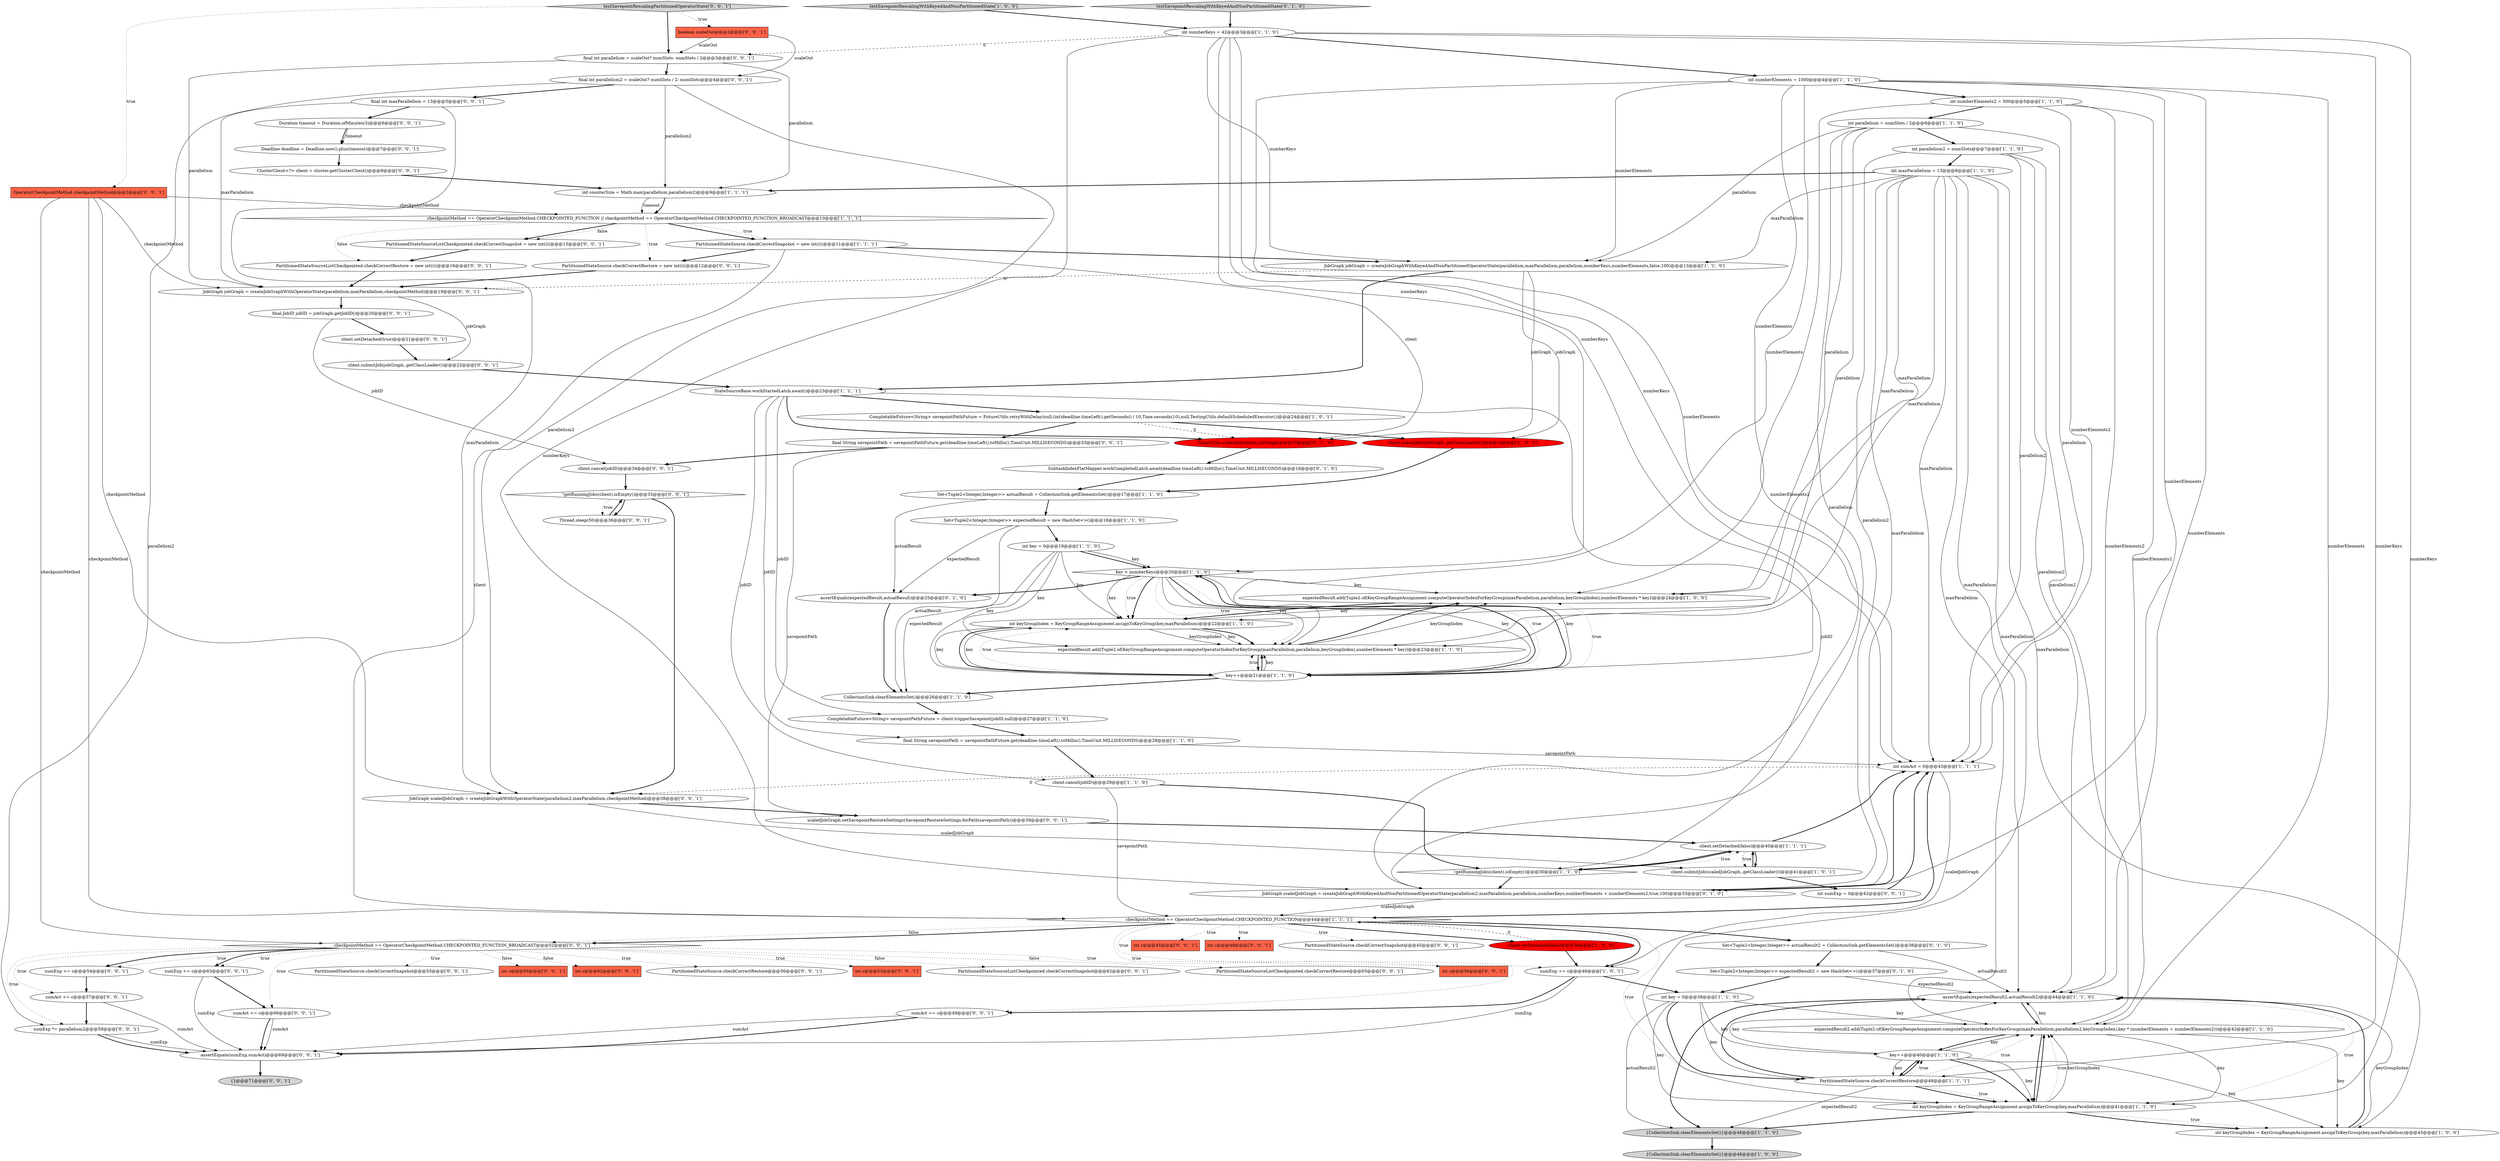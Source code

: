 digraph {
42 [style = filled, label = "ClientUtils.submitJob(client,jobGraph)@@@15@@@['0', '1', '0']", fillcolor = red, shape = ellipse image = "AAA1AAABBB2BBB"];
43 [style = filled, label = "SubtaskIndexFlatMapper.workCompletedLatch.await(deadline.timeLeft().toMillis(),TimeUnit.MILLISECONDS)@@@16@@@['0', '1', '0']", fillcolor = white, shape = ellipse image = "AAA0AAABBB2BBB"];
15 [style = filled, label = "int sumAct = 0@@@43@@@['1', '1', '1']", fillcolor = white, shape = ellipse image = "AAA0AAABBB1BBB"];
69 [style = filled, label = "Deadline deadline = Deadline.now().plus(timeout)@@@7@@@['0', '0', '1']", fillcolor = white, shape = ellipse image = "AAA0AAABBB3BBB"];
53 [style = filled, label = "PartitionedStateSourceListCheckpointed.checkCorrectRestore@@@65@@@['0', '0', '1']", fillcolor = white, shape = ellipse image = "AAA0AAABBB3BBB"];
36 [style = filled, label = "Set<Tuple2<Integer,Integer>> actualResult = CollectionSink.getElementsSet()@@@17@@@['1', '1', '0']", fillcolor = white, shape = ellipse image = "AAA0AAABBB1BBB"];
89 [style = filled, label = "final int maxParallelism = 13@@@5@@@['0', '0', '1']", fillcolor = white, shape = ellipse image = "AAA0AAABBB3BBB"];
46 [style = filled, label = "Set<Tuple2<Integer,Integer>> actualResult2 = CollectionSink.getElementsSet()@@@36@@@['0', '1', '0']", fillcolor = white, shape = ellipse image = "AAA0AAABBB2BBB"];
48 [style = filled, label = "JobGraph scaledJobGraph = createJobGraphWithKeyedAndNonPartitionedOperatorState(parallelism2,maxParallelism,parallelism,numberKeys,numberElements + numberElements2,true,100)@@@33@@@['0', '1', '0']", fillcolor = white, shape = ellipse image = "AAA0AAABBB2BBB"];
18 [style = filled, label = "PartitionedStateSource.checkCorrectSnapshot = new int((((@@@11@@@['1', '1', '1']", fillcolor = white, shape = ellipse image = "AAA0AAABBB1BBB"];
86 [style = filled, label = "!getRunningJobs(client).isEmpty()@@@35@@@['0', '0', '1']", fillcolor = white, shape = diamond image = "AAA0AAABBB3BBB"];
35 [style = filled, label = "{CollectionSink.clearElementsSet()}@@@46@@@['1', '1', '0']", fillcolor = lightgray, shape = ellipse image = "AAA0AAABBB1BBB"];
4 [style = filled, label = "client.setDetached(false)@@@36@@@['1', '0', '0']", fillcolor = red, shape = ellipse image = "AAA1AAABBB1BBB"];
26 [style = filled, label = "checkpointMethod == OperatorCheckpointMethod.CHECKPOINTED_FUNCTION@@@44@@@['1', '1', '1']", fillcolor = white, shape = diamond image = "AAA0AAABBB1BBB"];
79 [style = filled, label = "int sumExp = 0@@@42@@@['0', '0', '1']", fillcolor = white, shape = ellipse image = "AAA0AAABBB3BBB"];
11 [style = filled, label = "sumExp += c@@@46@@@['1', '0', '1']", fillcolor = white, shape = ellipse image = "AAA0AAABBB1BBB"];
76 [style = filled, label = "assertEquals(sumExp,sumAct)@@@69@@@['0', '0', '1']", fillcolor = white, shape = ellipse image = "AAA0AAABBB3BBB"];
23 [style = filled, label = "int numberElements = 1000@@@4@@@['1', '1', '0']", fillcolor = white, shape = ellipse image = "AAA0AAABBB1BBB"];
85 [style = filled, label = "PartitionedStateSource.checkCorrectRestore = new int((((@@@12@@@['0', '0', '1']", fillcolor = white, shape = ellipse image = "AAA0AAABBB3BBB"];
55 [style = filled, label = "int c@@@56@@@['0', '0', '1']", fillcolor = tomato, shape = box image = "AAA0AAABBB3BBB"];
47 [style = filled, label = "testSavepointRescalingWithKeyedAndNonPartitionedState['0', '1', '0']", fillcolor = lightgray, shape = diamond image = "AAA0AAABBB2BBB"];
91 [style = filled, label = "ClusterClient<?> client = cluster.getClusterClient()@@@8@@@['0', '0', '1']", fillcolor = white, shape = ellipse image = "AAA0AAABBB3BBB"];
83 [style = filled, label = "final String savepointPath = savepointPathFuture.get(deadline.timeLeft().toMillis(),TimeUnit.MILLISECONDS)@@@33@@@['0', '0', '1']", fillcolor = white, shape = ellipse image = "AAA0AAABBB3BBB"];
49 [style = filled, label = "final JobID jobID = jobGraph.getJobID()@@@20@@@['0', '0', '1']", fillcolor = white, shape = ellipse image = "AAA0AAABBB3BBB"];
38 [style = filled, label = "Set<Tuple2<Integer,Integer>> expectedResult = new HashSet<>()@@@18@@@['1', '1', '0']", fillcolor = white, shape = ellipse image = "AAA0AAABBB1BBB"];
32 [style = filled, label = "assertEquals(expectedResult2,actualResult2)@@@44@@@['1', '1', '0']", fillcolor = white, shape = ellipse image = "AAA0AAABBB1BBB"];
80 [style = filled, label = "sumExp += c@@@54@@@['0', '0', '1']", fillcolor = white, shape = ellipse image = "AAA0AAABBB3BBB"];
12 [style = filled, label = "int keyGroupIndex = KeyGroupRangeAssignment.assignToKeyGroup(key,maxParallelism)@@@43@@@['1', '0', '0']", fillcolor = white, shape = ellipse image = "AAA0AAABBB1BBB"];
39 [style = filled, label = "JobGraph jobGraph = createJobGraphWithKeyedAndNonPartitionedOperatorState(parallelism,maxParallelism,parallelism,numberKeys,numberElements,false,100)@@@13@@@['1', '1', '0']", fillcolor = white, shape = ellipse image = "AAA0AAABBB1BBB"];
51 [style = filled, label = "sumAct += c@@@66@@@['0', '0', '1']", fillcolor = white, shape = ellipse image = "AAA0AAABBB3BBB"];
71 [style = filled, label = "int c@@@45@@@['0', '0', '1']", fillcolor = tomato, shape = box image = "AAA0AAABBB3BBB"];
16 [style = filled, label = "key++@@@40@@@['1', '1', '0']", fillcolor = white, shape = ellipse image = "AAA0AAABBB1BBB"];
67 [style = filled, label = "PartitionedStateSource.checkCorrectSnapshot@@@53@@@['0', '0', '1']", fillcolor = white, shape = ellipse image = "AAA0AAABBB3BBB"];
25 [style = filled, label = "checkpointMethod == OperatorCheckpointMethod.CHECKPOINTED_FUNCTION || checkpointMethod == OperatorCheckpointMethod.CHECKPOINTED_FUNCTION_BROADCAST@@@10@@@['1', '1', '1']", fillcolor = white, shape = diamond image = "AAA0AAABBB1BBB"];
82 [style = filled, label = "testSavepointRescalingPartitionedOperatorState['0', '0', '1']", fillcolor = lightgray, shape = diamond image = "AAA0AAABBB3BBB"];
84 [style = filled, label = "int c@@@65@@@['0', '0', '1']", fillcolor = tomato, shape = box image = "AAA0AAABBB3BBB"];
68 [style = filled, label = "sumAct += c@@@49@@@['0', '0', '1']", fillcolor = white, shape = ellipse image = "AAA0AAABBB3BBB"];
63 [style = filled, label = "client.cancel(jobID)@@@34@@@['0', '0', '1']", fillcolor = white, shape = ellipse image = "AAA0AAABBB3BBB"];
57 [style = filled, label = "PartitionedStateSourceListCheckpointed.checkCorrectRestore = new int((((@@@16@@@['0', '0', '1']", fillcolor = white, shape = ellipse image = "AAA0AAABBB3BBB"];
66 [style = filled, label = "int c@@@48@@@['0', '0', '1']", fillcolor = tomato, shape = box image = "AAA0AAABBB3BBB"];
33 [style = filled, label = "testSavepointRescalingWithKeyedAndNonPartitionedState['1', '0', '0']", fillcolor = lightgray, shape = diamond image = "AAA0AAABBB1BBB"];
61 [style = filled, label = "final int parallelism2 = scaleOut? numSlots / 2: numSlots@@@4@@@['0', '0', '1']", fillcolor = white, shape = ellipse image = "AAA0AAABBB3BBB"];
70 [style = filled, label = "Thread.sleep(50)@@@36@@@['0', '0', '1']", fillcolor = white, shape = ellipse image = "AAA0AAABBB3BBB"];
65 [style = filled, label = "sumAct += c@@@57@@@['0', '0', '1']", fillcolor = white, shape = ellipse image = "AAA0AAABBB3BBB"];
34 [style = filled, label = "{CollectionSink.clearElementsSet()}@@@48@@@['1', '0', '0']", fillcolor = lightgray, shape = ellipse image = "AAA0AAABBB1BBB"];
56 [style = filled, label = "Duration timeout = Duration.ofMinutes(3)@@@6@@@['0', '0', '1']", fillcolor = white, shape = ellipse image = "AAA0AAABBB3BBB"];
14 [style = filled, label = "!getRunningJobs(client).isEmpty()@@@30@@@['1', '1', '0']", fillcolor = white, shape = diamond image = "AAA0AAABBB1BBB"];
7 [style = filled, label = "CollectionSink.clearElementsSet()@@@26@@@['1', '1', '0']", fillcolor = white, shape = ellipse image = "AAA0AAABBB1BBB"];
10 [style = filled, label = "expectedResult.add(Tuple2.of(KeyGroupRangeAssignment.computeOperatorIndexForKeyGroup(maxParallelism,parallelism,keyGroupIndex),numberElements * key))@@@24@@@['1', '0', '0']", fillcolor = white, shape = ellipse image = "AAA0AAABBB1BBB"];
21 [style = filled, label = "key < numberKeys@@@20@@@['1', '1', '0']", fillcolor = white, shape = diamond image = "AAA0AAABBB1BBB"];
90 [style = filled, label = "PartitionedStateSourceListCheckpointed.checkCorrectSnapshot = new int((((@@@15@@@['0', '0', '1']", fillcolor = white, shape = ellipse image = "AAA0AAABBB3BBB"];
8 [style = filled, label = "int maxParallelism = 13@@@8@@@['1', '1', '0']", fillcolor = white, shape = ellipse image = "AAA0AAABBB1BBB"];
87 [style = filled, label = "int c@@@62@@@['0', '0', '1']", fillcolor = tomato, shape = box image = "AAA0AAABBB3BBB"];
13 [style = filled, label = "StateSourceBase.workStartedLatch.await()@@@23@@@['1', '1', '1']", fillcolor = white, shape = ellipse image = "AAA0AAABBB1BBB"];
64 [style = filled, label = "sumExp += c@@@63@@@['0', '0', '1']", fillcolor = white, shape = ellipse image = "AAA0AAABBB3BBB"];
78 [style = filled, label = "boolean scaleOut@@@2@@@['0', '0', '1']", fillcolor = tomato, shape = box image = "AAA0AAABBB3BBB"];
44 [style = filled, label = "Set<Tuple2<Integer,Integer>> expectedResult2 = new HashSet<>()@@@37@@@['0', '1', '0']", fillcolor = white, shape = ellipse image = "AAA0AAABBB2BBB"];
58 [style = filled, label = "final int parallelism = scaleOut? numSlots: numSlots / 2@@@3@@@['0', '0', '1']", fillcolor = white, shape = ellipse image = "AAA0AAABBB3BBB"];
37 [style = filled, label = "client.cancel(jobID)@@@29@@@['1', '1', '0']", fillcolor = white, shape = ellipse image = "AAA0AAABBB1BBB"];
19 [style = filled, label = "client.setDetached(false)@@@40@@@['1', '1', '1']", fillcolor = white, shape = ellipse image = "AAA0AAABBB1BBB"];
73 [style = filled, label = "client.setDetached(true)@@@21@@@['0', '0', '1']", fillcolor = white, shape = ellipse image = "AAA0AAABBB3BBB"];
81 [style = filled, label = "{}@@@71@@@['0', '0', '1']", fillcolor = lightgray, shape = ellipse image = "AAA0AAABBB3BBB"];
62 [style = filled, label = "scaledJobGraph.setSavepointRestoreSettings(SavepointRestoreSettings.forPath(savepointPath))@@@39@@@['0', '0', '1']", fillcolor = white, shape = ellipse image = "AAA0AAABBB3BBB"];
77 [style = filled, label = "JobGraph jobGraph = createJobGraphWithOperatorState(parallelism,maxParallelism,checkpointMethod)@@@19@@@['0', '0', '1']", fillcolor = white, shape = ellipse image = "AAA0AAABBB3BBB"];
31 [style = filled, label = "CompletableFuture<String> savepointPathFuture = FutureUtils.retryWithDelay(null,(int)deadline.timeLeft().getSeconds() / 10,Time.seconds(10),null,TestingUtils.defaultScheduledExecutor())@@@24@@@['1', '0', '1']", fillcolor = white, shape = ellipse image = "AAA0AAABBB1BBB"];
17 [style = filled, label = "int parallelism2 = numSlots@@@7@@@['1', '1', '0']", fillcolor = white, shape = ellipse image = "AAA0AAABBB1BBB"];
29 [style = filled, label = "int key = 0@@@38@@@['1', '1', '0']", fillcolor = white, shape = ellipse image = "AAA0AAABBB1BBB"];
60 [style = filled, label = "sumExp *= parallelism2@@@59@@@['0', '0', '1']", fillcolor = white, shape = ellipse image = "AAA0AAABBB3BBB"];
59 [style = filled, label = "OperatorCheckpointMethod checkpointMethod@@@2@@@['0', '0', '1']", fillcolor = tomato, shape = box image = "AAA0AAABBB3BBB"];
54 [style = filled, label = "PartitionedStateSource.checkCorrectSnapshot@@@45@@@['0', '0', '1']", fillcolor = white, shape = ellipse image = "AAA0AAABBB3BBB"];
3 [style = filled, label = "int numberKeys = 42@@@3@@@['1', '1', '0']", fillcolor = white, shape = ellipse image = "AAA0AAABBB1BBB"];
24 [style = filled, label = "client.submitJob(jobGraph,.getClassLoader())@@@16@@@['1', '0', '0']", fillcolor = red, shape = ellipse image = "AAA1AAABBB1BBB"];
40 [style = filled, label = "int keyGroupIndex = KeyGroupRangeAssignment.assignToKeyGroup(key,maxParallelism)@@@22@@@['1', '1', '0']", fillcolor = white, shape = ellipse image = "AAA0AAABBB1BBB"];
1 [style = filled, label = "PartitionedStateSource.checkCorrectRestore@@@48@@@['1', '1', '1']", fillcolor = white, shape = ellipse image = "AAA0AAABBB1BBB"];
74 [style = filled, label = "PartitionedStateSource.checkCorrectRestore@@@56@@@['0', '0', '1']", fillcolor = white, shape = ellipse image = "AAA0AAABBB3BBB"];
72 [style = filled, label = "JobGraph scaledJobGraph = createJobGraphWithOperatorState(parallelism2,maxParallelism,checkpointMethod)@@@38@@@['0', '0', '1']", fillcolor = white, shape = ellipse image = "AAA0AAABBB3BBB"];
9 [style = filled, label = "int key = 0@@@19@@@['1', '1', '0']", fillcolor = white, shape = ellipse image = "AAA0AAABBB1BBB"];
88 [style = filled, label = "checkpointMethod == OperatorCheckpointMethod.CHECKPOINTED_FUNCTION_BROADCAST@@@52@@@['0', '0', '1']", fillcolor = white, shape = diamond image = "AAA0AAABBB3BBB"];
28 [style = filled, label = "key++@@@21@@@['1', '1', '0']", fillcolor = white, shape = ellipse image = "AAA0AAABBB1BBB"];
50 [style = filled, label = "client.submitJob(jobGraph,.getClassLoader())@@@22@@@['0', '0', '1']", fillcolor = white, shape = ellipse image = "AAA0AAABBB3BBB"];
27 [style = filled, label = "int keyGroupIndex = KeyGroupRangeAssignment.assignToKeyGroup(key,maxParallelism)@@@41@@@['1', '1', '0']", fillcolor = white, shape = ellipse image = "AAA0AAABBB1BBB"];
20 [style = filled, label = "CompletableFuture<String> savepointPathFuture = client.triggerSavepoint(jobID,null)@@@27@@@['1', '1', '0']", fillcolor = white, shape = ellipse image = "AAA0AAABBB1BBB"];
5 [style = filled, label = "expectedResult.add(Tuple2.of(KeyGroupRangeAssignment.computeOperatorIndexForKeyGroup(maxParallelism,parallelism,keyGroupIndex),numberElements * key))@@@23@@@['1', '1', '0']", fillcolor = white, shape = ellipse image = "AAA0AAABBB1BBB"];
30 [style = filled, label = "int numberElements2 = 500@@@5@@@['1', '1', '0']", fillcolor = white, shape = ellipse image = "AAA0AAABBB1BBB"];
45 [style = filled, label = "assertEquals(expectedResult,actualResult)@@@25@@@['0', '1', '0']", fillcolor = white, shape = ellipse image = "AAA0AAABBB2BBB"];
0 [style = filled, label = "final String savepointPath = savepointPathFuture.get(deadline.timeLeft().toMillis(),TimeUnit.MILLISECONDS)@@@28@@@['1', '1', '0']", fillcolor = white, shape = ellipse image = "AAA0AAABBB1BBB"];
2 [style = filled, label = "client.submitJob(scaledJobGraph,.getClassLoader())@@@41@@@['1', '0', '1']", fillcolor = white, shape = ellipse image = "AAA0AAABBB1BBB"];
22 [style = filled, label = "int counterSize = Math.max(parallelism,parallelism2)@@@9@@@['1', '1', '1']", fillcolor = white, shape = ellipse image = "AAA0AAABBB1BBB"];
41 [style = filled, label = "expectedResult2.add(Tuple2.of(KeyGroupRangeAssignment.computeOperatorIndexForKeyGroup(maxParallelism,parallelism2,keyGroupIndex),key * (numberElements + numberElements2)))@@@42@@@['1', '1', '0']", fillcolor = white, shape = ellipse image = "AAA0AAABBB1BBB"];
52 [style = filled, label = "int c@@@53@@@['0', '0', '1']", fillcolor = tomato, shape = box image = "AAA0AAABBB3BBB"];
75 [style = filled, label = "PartitionedStateSourceListCheckpointed.checkCorrectSnapshot@@@62@@@['0', '0', '1']", fillcolor = white, shape = ellipse image = "AAA0AAABBB3BBB"];
6 [style = filled, label = "int parallelism = numSlots / 2@@@6@@@['1', '1', '0']", fillcolor = white, shape = ellipse image = "AAA0AAABBB1BBB"];
32->35 [style = bold, label=""];
65->60 [style = bold, label=""];
27->32 [style = dotted, label="true"];
70->86 [style = bold, label=""];
14->19 [style = dotted, label="true"];
64->51 [style = bold, label=""];
30->32 [style = solid, label="numberElements2"];
30->48 [style = solid, label="numberElements2"];
21->28 [style = solid, label="key"];
3->21 [style = solid, label="numberKeys"];
63->86 [style = bold, label=""];
26->88 [style = dotted, label="false"];
88->87 [style = dotted, label="false"];
20->0 [style = bold, label=""];
1->27 [style = bold, label=""];
13->20 [style = solid, label="jobID"];
9->7 [style = solid, label="expectedResult"];
11->29 [style = bold, label=""];
78->58 [style = solid, label="scaleOut"];
56->69 [style = solid, label="timeout"];
25->85 [style = dotted, label="true"];
88->55 [style = dotted, label="true"];
26->88 [style = bold, label=""];
15->11 [style = solid, label="scaledJobGraph"];
38->45 [style = solid, label="expectedResult"];
30->6 [style = bold, label=""];
5->28 [style = bold, label=""];
17->48 [style = solid, label="parallelism2"];
16->12 [style = solid, label="key"];
26->11 [style = bold, label=""];
79->15 [style = bold, label=""];
21->28 [style = bold, label=""];
45->7 [style = bold, label=""];
25->18 [style = dotted, label="true"];
8->5 [style = solid, label="maxParallelism"];
28->40 [style = solid, label="key"];
26->71 [style = dotted, label="true"];
61->60 [style = solid, label="parallelism2"];
49->63 [style = solid, label="jobID"];
28->21 [style = bold, label=""];
83->63 [style = bold, label=""];
59->88 [style = solid, label="checkpointMethod"];
29->27 [style = solid, label="key"];
23->15 [style = solid, label="numberElements"];
88->53 [style = dotted, label="false"];
82->58 [style = bold, label=""];
39->77 [style = dashed, label="0"];
88->80 [style = bold, label=""];
3->27 [style = solid, label="numberKeys"];
23->5 [style = solid, label="numberElements"];
76->81 [style = bold, label=""];
9->21 [style = bold, label=""];
6->15 [style = solid, label="parallelism"];
13->37 [style = solid, label="jobID"];
17->15 [style = solid, label="parallelism2"];
3->1 [style = solid, label="numberKeys"];
89->56 [style = bold, label=""];
6->39 [style = solid, label="parallelism"];
88->64 [style = dotted, label="true"];
6->5 [style = solid, label="parallelism"];
61->72 [style = solid, label="parallelism2"];
13->31 [style = bold, label=""];
29->1 [style = bold, label=""];
19->15 [style = bold, label=""];
51->76 [style = bold, label=""];
30->41 [style = solid, label="numberElements2"];
1->35 [style = solid, label="expectedResult2"];
14->48 [style = bold, label=""];
1->27 [style = dotted, label="true"];
31->83 [style = bold, label=""];
21->5 [style = dotted, label="true"];
21->40 [style = solid, label="key"];
26->66 [style = dotted, label="true"];
26->46 [style = bold, label=""];
5->10 [style = bold, label=""];
22->25 [style = bold, label=""];
61->89 [style = bold, label=""];
41->12 [style = solid, label="key"];
28->10 [style = dotted, label="true"];
28->5 [style = bold, label=""];
23->30 [style = bold, label=""];
33->3 [style = bold, label=""];
27->12 [style = bold, label=""];
85->77 [style = bold, label=""];
68->76 [style = bold, label=""];
17->32 [style = solid, label="parallelism2"];
13->0 [style = solid, label="jobID"];
44->32 [style = solid, label="expectedResult2"];
59->25 [style = solid, label="checkpointMethod"];
88->65 [style = dotted, label="true"];
27->41 [style = dotted, label="true"];
0->15 [style = solid, label="savepointPath"];
88->74 [style = dotted, label="true"];
86->72 [style = bold, label=""];
19->2 [style = bold, label=""];
4->26 [style = dashed, label="0"];
26->4 [style = bold, label=""];
40->28 [style = solid, label="key"];
18->42 [style = solid, label="client"];
56->69 [style = bold, label=""];
90->57 [style = bold, label=""];
27->41 [style = solid, label="keyGroupIndex"];
83->62 [style = solid, label="savepointPath"];
21->28 [style = dotted, label="true"];
8->22 [style = bold, label=""];
49->73 [style = bold, label=""];
39->24 [style = solid, label="jobGraph"];
61->22 [style = solid, label="parallelism2"];
1->41 [style = dotted, label="true"];
21->45 [style = bold, label=""];
9->40 [style = solid, label="key"];
46->32 [style = solid, label="actualResult2"];
3->23 [style = bold, label=""];
72->2 [style = solid, label="scaledJobGraph"];
88->67 [style = dotted, label="true"];
26->68 [style = dotted, label="true"];
40->5 [style = bold, label=""];
41->32 [style = solid, label="key"];
1->16 [style = bold, label=""];
88->64 [style = bold, label=""];
8->32 [style = solid, label="maxParallelism"];
13->14 [style = solid, label="jobID"];
8->40 [style = solid, label="maxParallelism"];
16->27 [style = solid, label="key"];
21->40 [style = dotted, label="true"];
26->1 [style = dotted, label="true"];
1->32 [style = bold, label=""];
17->41 [style = solid, label="parallelism2"];
3->39 [style = solid, label="numberKeys"];
59->72 [style = solid, label="checkpointMethod"];
18->26 [style = solid, label="client"];
78->61 [style = solid, label="scaleOut"];
29->16 [style = solid, label="key"];
3->48 [style = solid, label="numberKeys"];
64->76 [style = solid, label="sumExp"];
35->34 [style = bold, label=""];
25->90 [style = bold, label=""];
15->72 [style = dashed, label="0"];
21->10 [style = solid, label="key"];
40->5 [style = solid, label="keyGroupIndex"];
46->44 [style = bold, label=""];
6->17 [style = bold, label=""];
17->8 [style = bold, label=""];
39->42 [style = solid, label="jobGraph"];
58->61 [style = bold, label=""];
23->48 [style = solid, label="numberElements"];
9->5 [style = solid, label="key"];
48->26 [style = solid, label="scaledJobGraph"];
41->27 [style = bold, label=""];
47->3 [style = bold, label=""];
16->27 [style = bold, label=""];
13->42 [style = bold, label=""];
41->27 [style = solid, label="key"];
25->90 [style = dotted, label="false"];
88->51 [style = dotted, label="true"];
39->13 [style = bold, label=""];
6->10 [style = solid, label="parallelism"];
44->29 [style = bold, label=""];
31->24 [style = bold, label=""];
8->48 [style = solid, label="maxParallelism"];
43->36 [style = bold, label=""];
25->18 [style = bold, label=""];
38->9 [style = bold, label=""];
12->32 [style = bold, label=""];
91->22 [style = bold, label=""];
3->15 [style = solid, label="numberKeys"];
2->79 [style = bold, label=""];
8->15 [style = solid, label="maxParallelism"];
14->19 [style = bold, label=""];
62->19 [style = bold, label=""];
28->5 [style = solid, label="key"];
29->41 [style = solid, label="key"];
60->76 [style = solid, label="sumExp"];
50->13 [style = bold, label=""];
7->20 [style = bold, label=""];
88->52 [style = dotted, label="true"];
31->42 [style = dashed, label="0"];
26->54 [style = dotted, label="true"];
28->21 [style = solid, label="key"];
21->5 [style = solid, label="key"];
89->77 [style = solid, label="maxParallelism"];
27->35 [style = bold, label=""];
57->77 [style = bold, label=""];
16->1 [style = solid, label="key"];
19->14 [style = bold, label=""];
40->10 [style = solid, label="key"];
25->57 [style = dotted, label="false"];
18->39 [style = bold, label=""];
16->1 [style = bold, label=""];
22->25 [style = solid, label="timeout"];
23->41 [style = solid, label="numberElements"];
58->77 [style = solid, label="parallelism"];
37->26 [style = solid, label="savepointPath"];
23->10 [style = solid, label="numberElements"];
86->70 [style = bold, label=""];
23->32 [style = solid, label="numberElements"];
8->39 [style = solid, label="maxParallelism"];
77->50 [style = solid, label="jobGraph"];
10->40 [style = bold, label=""];
41->16 [style = bold, label=""];
32->41 [style = bold, label=""];
1->16 [style = dotted, label="true"];
26->11 [style = dotted, label="true"];
6->48 [style = solid, label="parallelism"];
36->45 [style = solid, label="actualResult"];
3->28 [style = solid, label="numberKeys"];
12->32 [style = solid, label="keyGroupIndex"];
51->76 [style = solid, label="sumAct"];
68->76 [style = solid, label="sumAct"];
72->62 [style = bold, label=""];
2->19 [style = bold, label=""];
8->10 [style = solid, label="maxParallelism"];
42->43 [style = bold, label=""];
9->21 [style = solid, label="key"];
38->7 [style = solid, label="actualResult"];
0->37 [style = bold, label=""];
80->65 [style = bold, label=""];
40->5 [style = solid, label="key"];
23->39 [style = solid, label="numberElements"];
88->84 [style = dotted, label="false"];
18->85 [style = bold, label=""];
73->50 [style = bold, label=""];
19->2 [style = dotted, label="true"];
60->76 [style = bold, label=""];
3->58 [style = dashed, label="0"];
9->28 [style = solid, label="key"];
11->68 [style = bold, label=""];
16->32 [style = solid, label="key"];
89->72 [style = solid, label="maxParallelism"];
28->7 [style = bold, label=""];
77->49 [style = bold, label=""];
86->70 [style = dotted, label="true"];
88->80 [style = dotted, label="true"];
8->27 [style = solid, label="maxParallelism"];
40->28 [style = bold, label=""];
27->12 [style = dotted, label="true"];
69->91 [style = bold, label=""];
29->35 [style = solid, label="actualResult2"];
30->15 [style = solid, label="numberElements2"];
5->10 [style = solid, label="keyGroupIndex"];
15->26 [style = bold, label=""];
8->41 [style = solid, label="maxParallelism"];
88->60 [style = dotted, label="true"];
82->78 [style = dotted, label="true"];
24->36 [style = bold, label=""];
37->14 [style = bold, label=""];
59->77 [style = solid, label="checkpointMethod"];
28->5 [style = dotted, label="true"];
88->75 [style = dotted, label="false"];
16->41 [style = solid, label="key"];
58->22 [style = solid, label="parallelism"];
27->41 [style = bold, label=""];
48->15 [style = bold, label=""];
65->76 [style = solid, label="sumAct"];
21->40 [style = bold, label=""];
11->76 [style = solid, label="sumExp"];
36->38 [style = bold, label=""];
59->26 [style = solid, label="checkpointMethod"];
29->1 [style = solid, label="key"];
4->11 [style = bold, label=""];
28->40 [style = dotted, label="true"];
82->59 [style = dotted, label="true"];
8->12 [style = solid, label="maxParallelism"];
}
